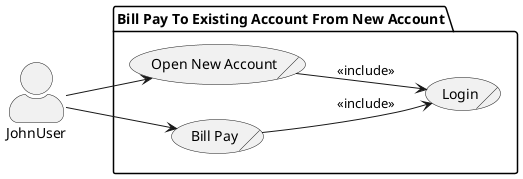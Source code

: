 @startuml BILL_PAY_TO_EXISTING_ACCOUNT_USECASE
left to right direction
skinparam actorStyle awesome

actor JohnUser as user

package "Bill Pay To Existing Account From New Account" {
    usecase (Login)/ as login
    usecase (Open New Account)/ as account
    usecase (Bill Pay)/ as billpay
}

user --> account
user --> billpay
account --> login: <<include>>
billpay --> login: <<include>>
@enduml